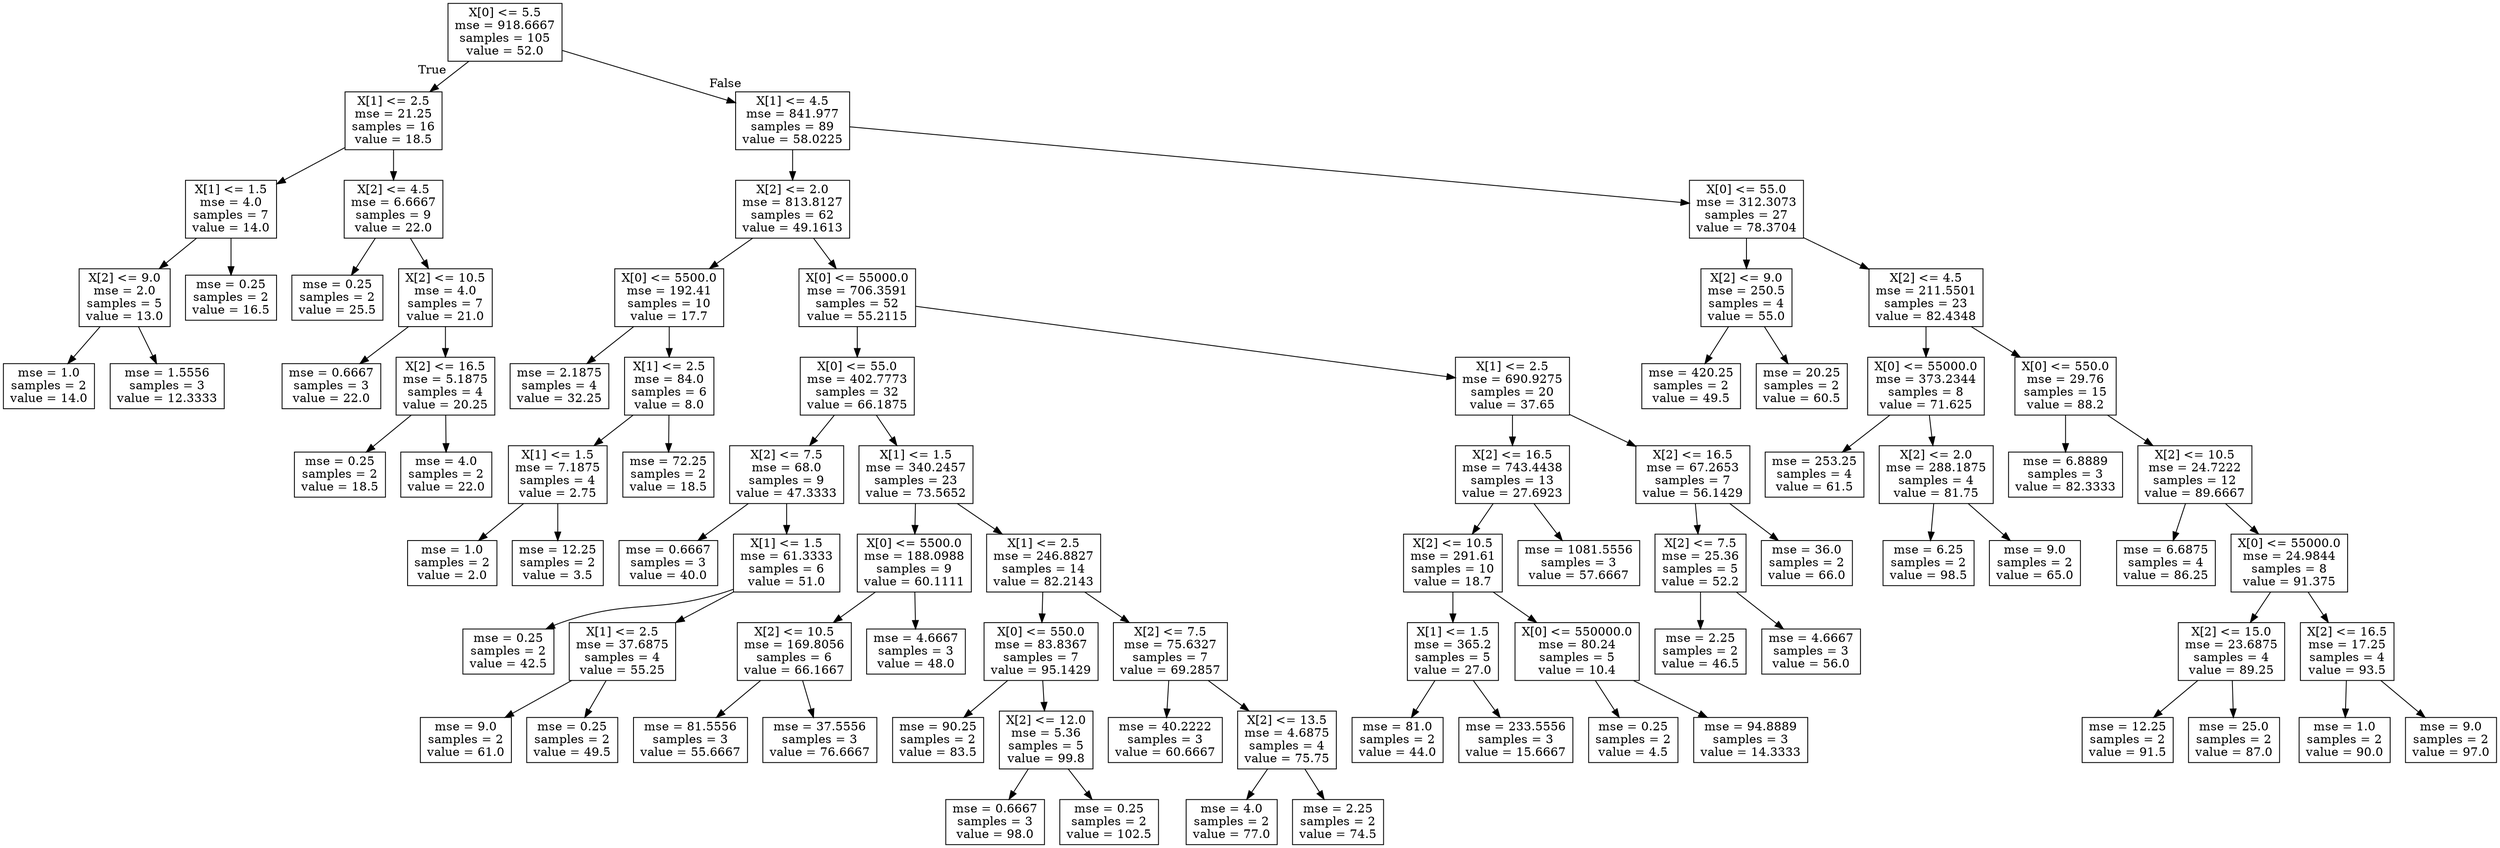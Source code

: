 digraph Tree {
node [shape=box] ;
0 [label="X[0] <= 5.5\nmse = 918.6667\nsamples = 105\nvalue = 52.0"] ;
1 [label="X[1] <= 2.5\nmse = 21.25\nsamples = 16\nvalue = 18.5"] ;
0 -> 1 [labeldistance=2.5, labelangle=45, headlabel="True"] ;
2 [label="X[1] <= 1.5\nmse = 4.0\nsamples = 7\nvalue = 14.0"] ;
1 -> 2 ;
3 [label="X[2] <= 9.0\nmse = 2.0\nsamples = 5\nvalue = 13.0"] ;
2 -> 3 ;
4 [label="mse = 1.0\nsamples = 2\nvalue = 14.0"] ;
3 -> 4 ;
5 [label="mse = 1.5556\nsamples = 3\nvalue = 12.3333"] ;
3 -> 5 ;
6 [label="mse = 0.25\nsamples = 2\nvalue = 16.5"] ;
2 -> 6 ;
7 [label="X[2] <= 4.5\nmse = 6.6667\nsamples = 9\nvalue = 22.0"] ;
1 -> 7 ;
8 [label="mse = 0.25\nsamples = 2\nvalue = 25.5"] ;
7 -> 8 ;
9 [label="X[2] <= 10.5\nmse = 4.0\nsamples = 7\nvalue = 21.0"] ;
7 -> 9 ;
10 [label="mse = 0.6667\nsamples = 3\nvalue = 22.0"] ;
9 -> 10 ;
11 [label="X[2] <= 16.5\nmse = 5.1875\nsamples = 4\nvalue = 20.25"] ;
9 -> 11 ;
12 [label="mse = 0.25\nsamples = 2\nvalue = 18.5"] ;
11 -> 12 ;
13 [label="mse = 4.0\nsamples = 2\nvalue = 22.0"] ;
11 -> 13 ;
14 [label="X[1] <= 4.5\nmse = 841.977\nsamples = 89\nvalue = 58.0225"] ;
0 -> 14 [labeldistance=2.5, labelangle=-45, headlabel="False"] ;
15 [label="X[2] <= 2.0\nmse = 813.8127\nsamples = 62\nvalue = 49.1613"] ;
14 -> 15 ;
16 [label="X[0] <= 5500.0\nmse = 192.41\nsamples = 10\nvalue = 17.7"] ;
15 -> 16 ;
17 [label="mse = 2.1875\nsamples = 4\nvalue = 32.25"] ;
16 -> 17 ;
18 [label="X[1] <= 2.5\nmse = 84.0\nsamples = 6\nvalue = 8.0"] ;
16 -> 18 ;
19 [label="X[1] <= 1.5\nmse = 7.1875\nsamples = 4\nvalue = 2.75"] ;
18 -> 19 ;
20 [label="mse = 1.0\nsamples = 2\nvalue = 2.0"] ;
19 -> 20 ;
21 [label="mse = 12.25\nsamples = 2\nvalue = 3.5"] ;
19 -> 21 ;
22 [label="mse = 72.25\nsamples = 2\nvalue = 18.5"] ;
18 -> 22 ;
23 [label="X[0] <= 55000.0\nmse = 706.3591\nsamples = 52\nvalue = 55.2115"] ;
15 -> 23 ;
24 [label="X[0] <= 55.0\nmse = 402.7773\nsamples = 32\nvalue = 66.1875"] ;
23 -> 24 ;
25 [label="X[2] <= 7.5\nmse = 68.0\nsamples = 9\nvalue = 47.3333"] ;
24 -> 25 ;
26 [label="mse = 0.6667\nsamples = 3\nvalue = 40.0"] ;
25 -> 26 ;
27 [label="X[1] <= 1.5\nmse = 61.3333\nsamples = 6\nvalue = 51.0"] ;
25 -> 27 ;
28 [label="mse = 0.25\nsamples = 2\nvalue = 42.5"] ;
27 -> 28 ;
29 [label="X[1] <= 2.5\nmse = 37.6875\nsamples = 4\nvalue = 55.25"] ;
27 -> 29 ;
30 [label="mse = 9.0\nsamples = 2\nvalue = 61.0"] ;
29 -> 30 ;
31 [label="mse = 0.25\nsamples = 2\nvalue = 49.5"] ;
29 -> 31 ;
32 [label="X[1] <= 1.5\nmse = 340.2457\nsamples = 23\nvalue = 73.5652"] ;
24 -> 32 ;
33 [label="X[0] <= 5500.0\nmse = 188.0988\nsamples = 9\nvalue = 60.1111"] ;
32 -> 33 ;
34 [label="X[2] <= 10.5\nmse = 169.8056\nsamples = 6\nvalue = 66.1667"] ;
33 -> 34 ;
35 [label="mse = 81.5556\nsamples = 3\nvalue = 55.6667"] ;
34 -> 35 ;
36 [label="mse = 37.5556\nsamples = 3\nvalue = 76.6667"] ;
34 -> 36 ;
37 [label="mse = 4.6667\nsamples = 3\nvalue = 48.0"] ;
33 -> 37 ;
38 [label="X[1] <= 2.5\nmse = 246.8827\nsamples = 14\nvalue = 82.2143"] ;
32 -> 38 ;
39 [label="X[0] <= 550.0\nmse = 83.8367\nsamples = 7\nvalue = 95.1429"] ;
38 -> 39 ;
40 [label="mse = 90.25\nsamples = 2\nvalue = 83.5"] ;
39 -> 40 ;
41 [label="X[2] <= 12.0\nmse = 5.36\nsamples = 5\nvalue = 99.8"] ;
39 -> 41 ;
42 [label="mse = 0.6667\nsamples = 3\nvalue = 98.0"] ;
41 -> 42 ;
43 [label="mse = 0.25\nsamples = 2\nvalue = 102.5"] ;
41 -> 43 ;
44 [label="X[2] <= 7.5\nmse = 75.6327\nsamples = 7\nvalue = 69.2857"] ;
38 -> 44 ;
45 [label="mse = 40.2222\nsamples = 3\nvalue = 60.6667"] ;
44 -> 45 ;
46 [label="X[2] <= 13.5\nmse = 4.6875\nsamples = 4\nvalue = 75.75"] ;
44 -> 46 ;
47 [label="mse = 4.0\nsamples = 2\nvalue = 77.0"] ;
46 -> 47 ;
48 [label="mse = 2.25\nsamples = 2\nvalue = 74.5"] ;
46 -> 48 ;
49 [label="X[1] <= 2.5\nmse = 690.9275\nsamples = 20\nvalue = 37.65"] ;
23 -> 49 ;
50 [label="X[2] <= 16.5\nmse = 743.4438\nsamples = 13\nvalue = 27.6923"] ;
49 -> 50 ;
51 [label="X[2] <= 10.5\nmse = 291.61\nsamples = 10\nvalue = 18.7"] ;
50 -> 51 ;
52 [label="X[1] <= 1.5\nmse = 365.2\nsamples = 5\nvalue = 27.0"] ;
51 -> 52 ;
53 [label="mse = 81.0\nsamples = 2\nvalue = 44.0"] ;
52 -> 53 ;
54 [label="mse = 233.5556\nsamples = 3\nvalue = 15.6667"] ;
52 -> 54 ;
55 [label="X[0] <= 550000.0\nmse = 80.24\nsamples = 5\nvalue = 10.4"] ;
51 -> 55 ;
56 [label="mse = 0.25\nsamples = 2\nvalue = 4.5"] ;
55 -> 56 ;
57 [label="mse = 94.8889\nsamples = 3\nvalue = 14.3333"] ;
55 -> 57 ;
58 [label="mse = 1081.5556\nsamples = 3\nvalue = 57.6667"] ;
50 -> 58 ;
59 [label="X[2] <= 16.5\nmse = 67.2653\nsamples = 7\nvalue = 56.1429"] ;
49 -> 59 ;
60 [label="X[2] <= 7.5\nmse = 25.36\nsamples = 5\nvalue = 52.2"] ;
59 -> 60 ;
61 [label="mse = 2.25\nsamples = 2\nvalue = 46.5"] ;
60 -> 61 ;
62 [label="mse = 4.6667\nsamples = 3\nvalue = 56.0"] ;
60 -> 62 ;
63 [label="mse = 36.0\nsamples = 2\nvalue = 66.0"] ;
59 -> 63 ;
64 [label="X[0] <= 55.0\nmse = 312.3073\nsamples = 27\nvalue = 78.3704"] ;
14 -> 64 ;
65 [label="X[2] <= 9.0\nmse = 250.5\nsamples = 4\nvalue = 55.0"] ;
64 -> 65 ;
66 [label="mse = 420.25\nsamples = 2\nvalue = 49.5"] ;
65 -> 66 ;
67 [label="mse = 20.25\nsamples = 2\nvalue = 60.5"] ;
65 -> 67 ;
68 [label="X[2] <= 4.5\nmse = 211.5501\nsamples = 23\nvalue = 82.4348"] ;
64 -> 68 ;
69 [label="X[0] <= 55000.0\nmse = 373.2344\nsamples = 8\nvalue = 71.625"] ;
68 -> 69 ;
70 [label="mse = 253.25\nsamples = 4\nvalue = 61.5"] ;
69 -> 70 ;
71 [label="X[2] <= 2.0\nmse = 288.1875\nsamples = 4\nvalue = 81.75"] ;
69 -> 71 ;
72 [label="mse = 6.25\nsamples = 2\nvalue = 98.5"] ;
71 -> 72 ;
73 [label="mse = 9.0\nsamples = 2\nvalue = 65.0"] ;
71 -> 73 ;
74 [label="X[0] <= 550.0\nmse = 29.76\nsamples = 15\nvalue = 88.2"] ;
68 -> 74 ;
75 [label="mse = 6.8889\nsamples = 3\nvalue = 82.3333"] ;
74 -> 75 ;
76 [label="X[2] <= 10.5\nmse = 24.7222\nsamples = 12\nvalue = 89.6667"] ;
74 -> 76 ;
77 [label="mse = 6.6875\nsamples = 4\nvalue = 86.25"] ;
76 -> 77 ;
78 [label="X[0] <= 55000.0\nmse = 24.9844\nsamples = 8\nvalue = 91.375"] ;
76 -> 78 ;
79 [label="X[2] <= 15.0\nmse = 23.6875\nsamples = 4\nvalue = 89.25"] ;
78 -> 79 ;
80 [label="mse = 12.25\nsamples = 2\nvalue = 91.5"] ;
79 -> 80 ;
81 [label="mse = 25.0\nsamples = 2\nvalue = 87.0"] ;
79 -> 81 ;
82 [label="X[2] <= 16.5\nmse = 17.25\nsamples = 4\nvalue = 93.5"] ;
78 -> 82 ;
83 [label="mse = 1.0\nsamples = 2\nvalue = 90.0"] ;
82 -> 83 ;
84 [label="mse = 9.0\nsamples = 2\nvalue = 97.0"] ;
82 -> 84 ;
}
